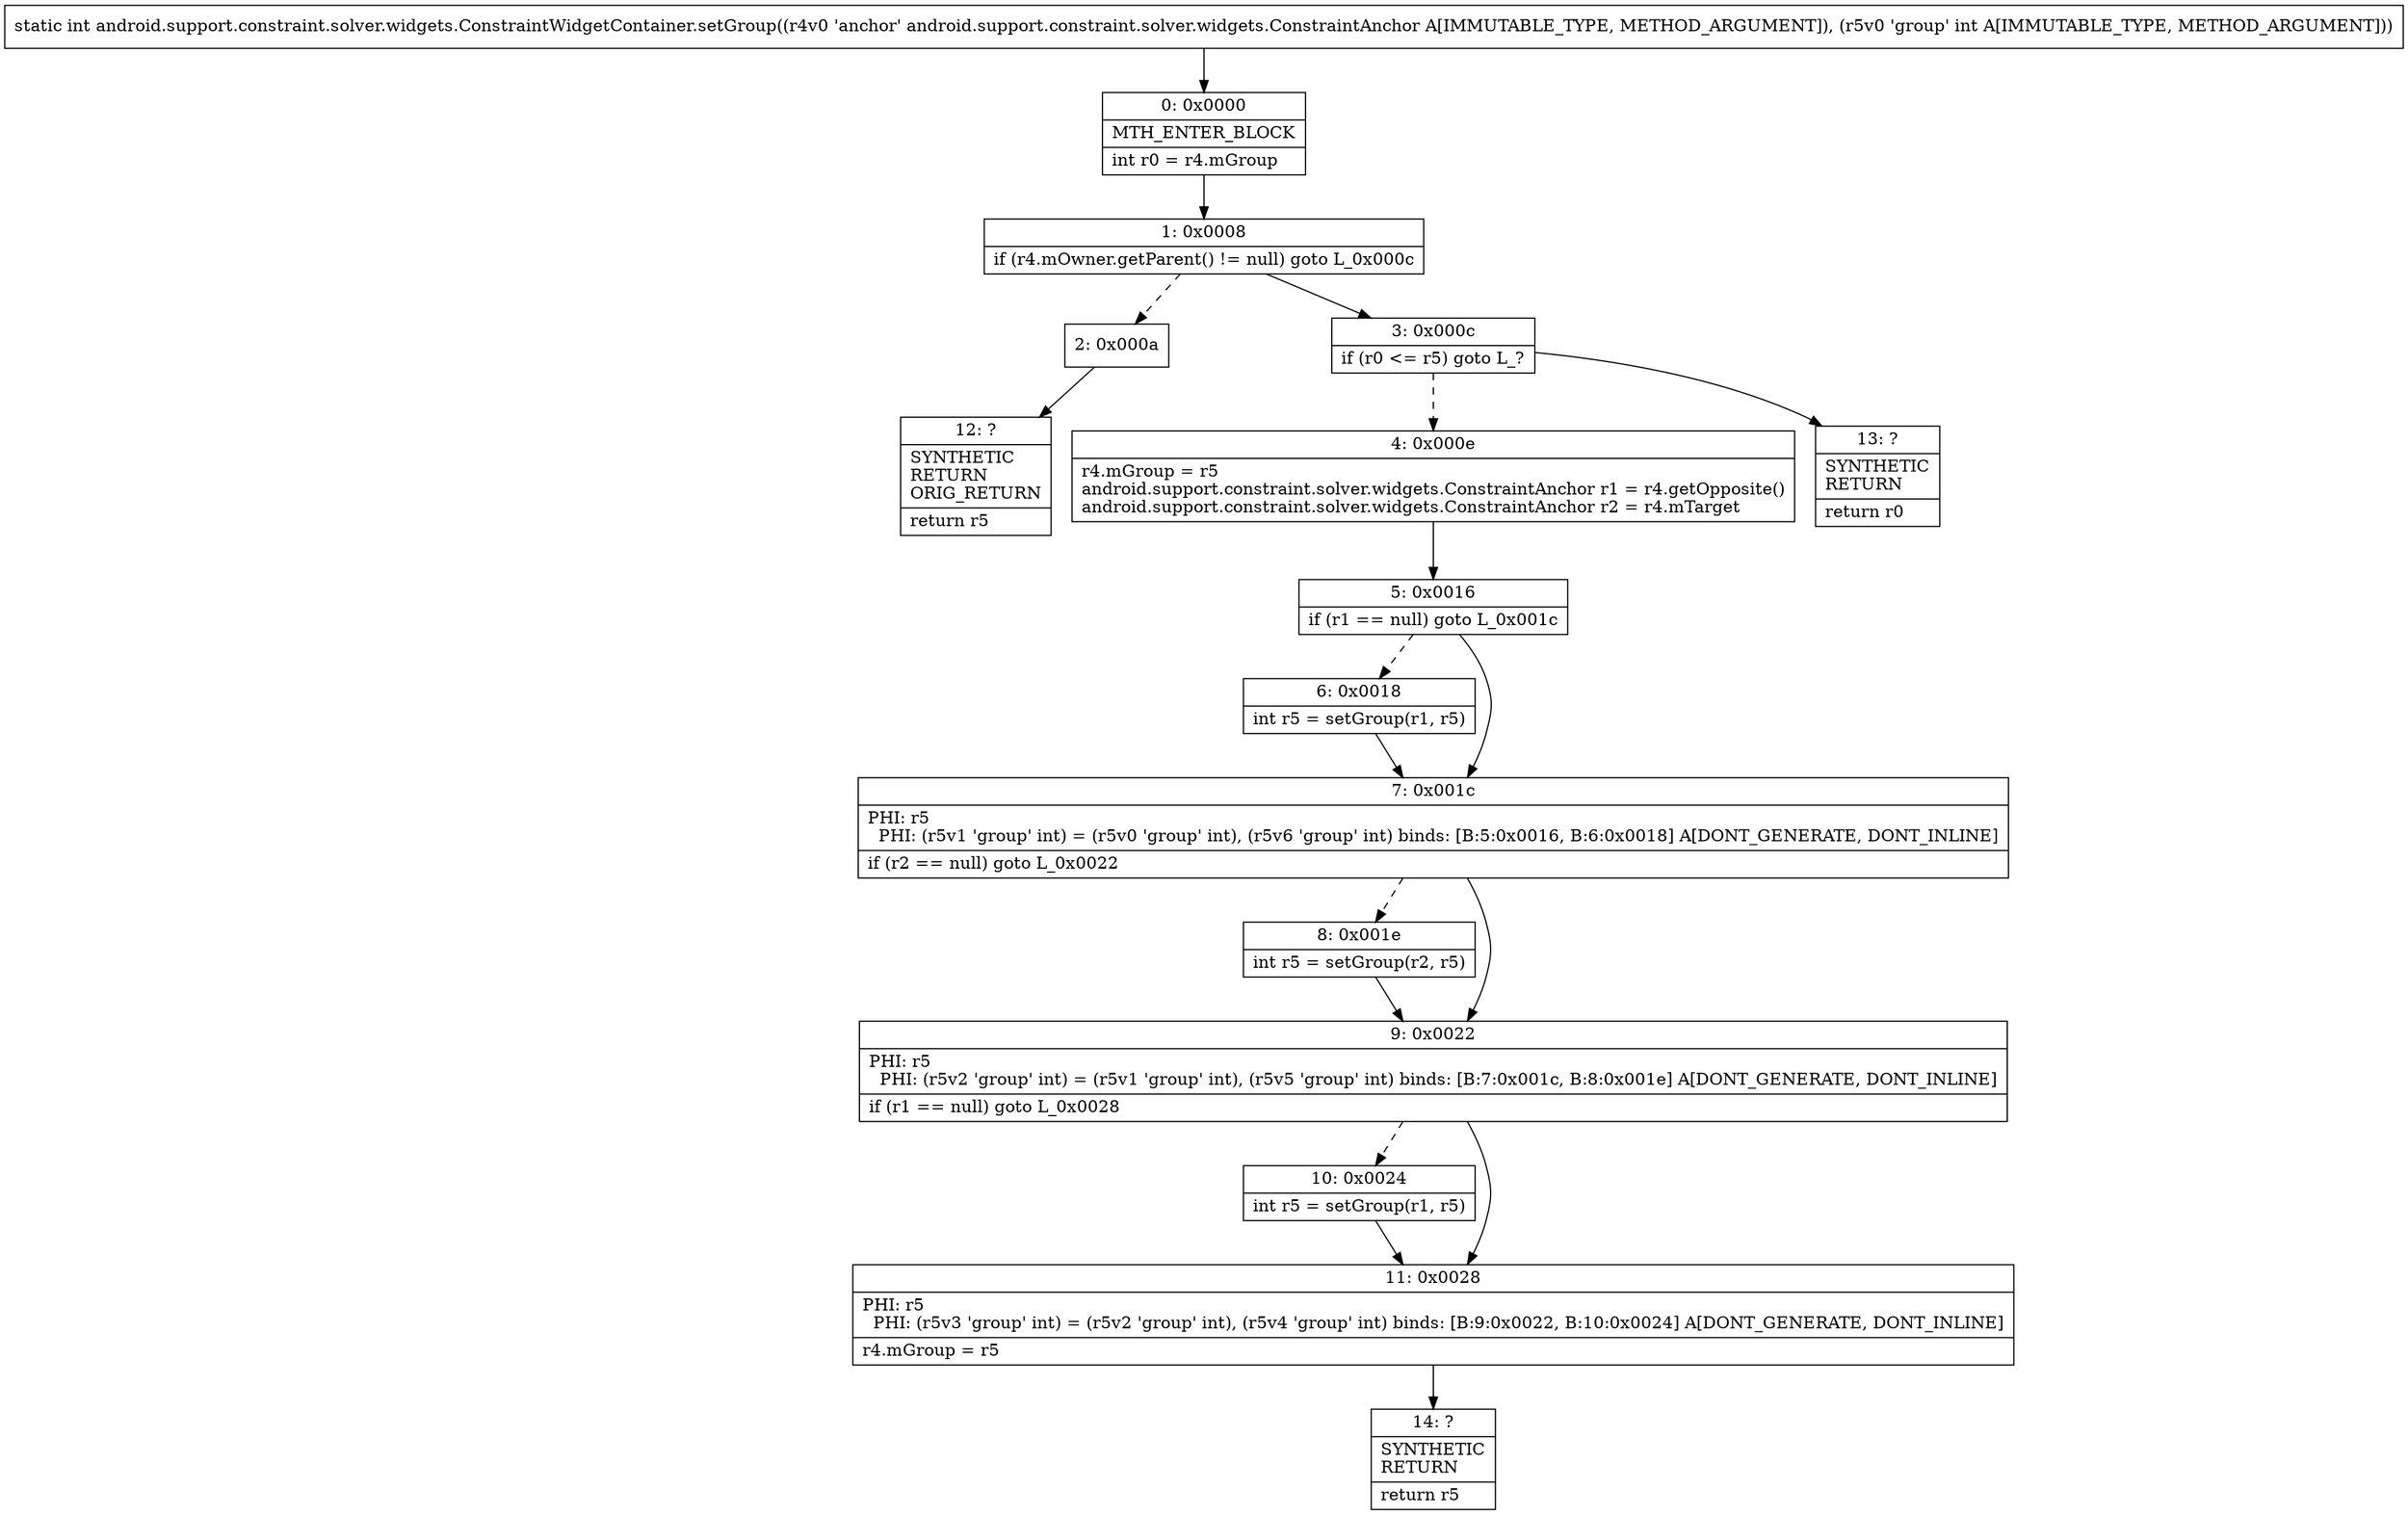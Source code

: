 digraph "CFG forandroid.support.constraint.solver.widgets.ConstraintWidgetContainer.setGroup(Landroid\/support\/constraint\/solver\/widgets\/ConstraintAnchor;I)I" {
Node_0 [shape=record,label="{0\:\ 0x0000|MTH_ENTER_BLOCK\l|int r0 = r4.mGroup\l}"];
Node_1 [shape=record,label="{1\:\ 0x0008|if (r4.mOwner.getParent() != null) goto L_0x000c\l}"];
Node_2 [shape=record,label="{2\:\ 0x000a}"];
Node_3 [shape=record,label="{3\:\ 0x000c|if (r0 \<= r5) goto L_?\l}"];
Node_4 [shape=record,label="{4\:\ 0x000e|r4.mGroup = r5\landroid.support.constraint.solver.widgets.ConstraintAnchor r1 = r4.getOpposite()\landroid.support.constraint.solver.widgets.ConstraintAnchor r2 = r4.mTarget\l}"];
Node_5 [shape=record,label="{5\:\ 0x0016|if (r1 == null) goto L_0x001c\l}"];
Node_6 [shape=record,label="{6\:\ 0x0018|int r5 = setGroup(r1, r5)\l}"];
Node_7 [shape=record,label="{7\:\ 0x001c|PHI: r5 \l  PHI: (r5v1 'group' int) = (r5v0 'group' int), (r5v6 'group' int) binds: [B:5:0x0016, B:6:0x0018] A[DONT_GENERATE, DONT_INLINE]\l|if (r2 == null) goto L_0x0022\l}"];
Node_8 [shape=record,label="{8\:\ 0x001e|int r5 = setGroup(r2, r5)\l}"];
Node_9 [shape=record,label="{9\:\ 0x0022|PHI: r5 \l  PHI: (r5v2 'group' int) = (r5v1 'group' int), (r5v5 'group' int) binds: [B:7:0x001c, B:8:0x001e] A[DONT_GENERATE, DONT_INLINE]\l|if (r1 == null) goto L_0x0028\l}"];
Node_10 [shape=record,label="{10\:\ 0x0024|int r5 = setGroup(r1, r5)\l}"];
Node_11 [shape=record,label="{11\:\ 0x0028|PHI: r5 \l  PHI: (r5v3 'group' int) = (r5v2 'group' int), (r5v4 'group' int) binds: [B:9:0x0022, B:10:0x0024] A[DONT_GENERATE, DONT_INLINE]\l|r4.mGroup = r5\l}"];
Node_12 [shape=record,label="{12\:\ ?|SYNTHETIC\lRETURN\lORIG_RETURN\l|return r5\l}"];
Node_13 [shape=record,label="{13\:\ ?|SYNTHETIC\lRETURN\l|return r0\l}"];
Node_14 [shape=record,label="{14\:\ ?|SYNTHETIC\lRETURN\l|return r5\l}"];
MethodNode[shape=record,label="{static int android.support.constraint.solver.widgets.ConstraintWidgetContainer.setGroup((r4v0 'anchor' android.support.constraint.solver.widgets.ConstraintAnchor A[IMMUTABLE_TYPE, METHOD_ARGUMENT]), (r5v0 'group' int A[IMMUTABLE_TYPE, METHOD_ARGUMENT])) }"];
MethodNode -> Node_0;
Node_0 -> Node_1;
Node_1 -> Node_2[style=dashed];
Node_1 -> Node_3;
Node_2 -> Node_12;
Node_3 -> Node_4[style=dashed];
Node_3 -> Node_13;
Node_4 -> Node_5;
Node_5 -> Node_6[style=dashed];
Node_5 -> Node_7;
Node_6 -> Node_7;
Node_7 -> Node_8[style=dashed];
Node_7 -> Node_9;
Node_8 -> Node_9;
Node_9 -> Node_10[style=dashed];
Node_9 -> Node_11;
Node_10 -> Node_11;
Node_11 -> Node_14;
}

